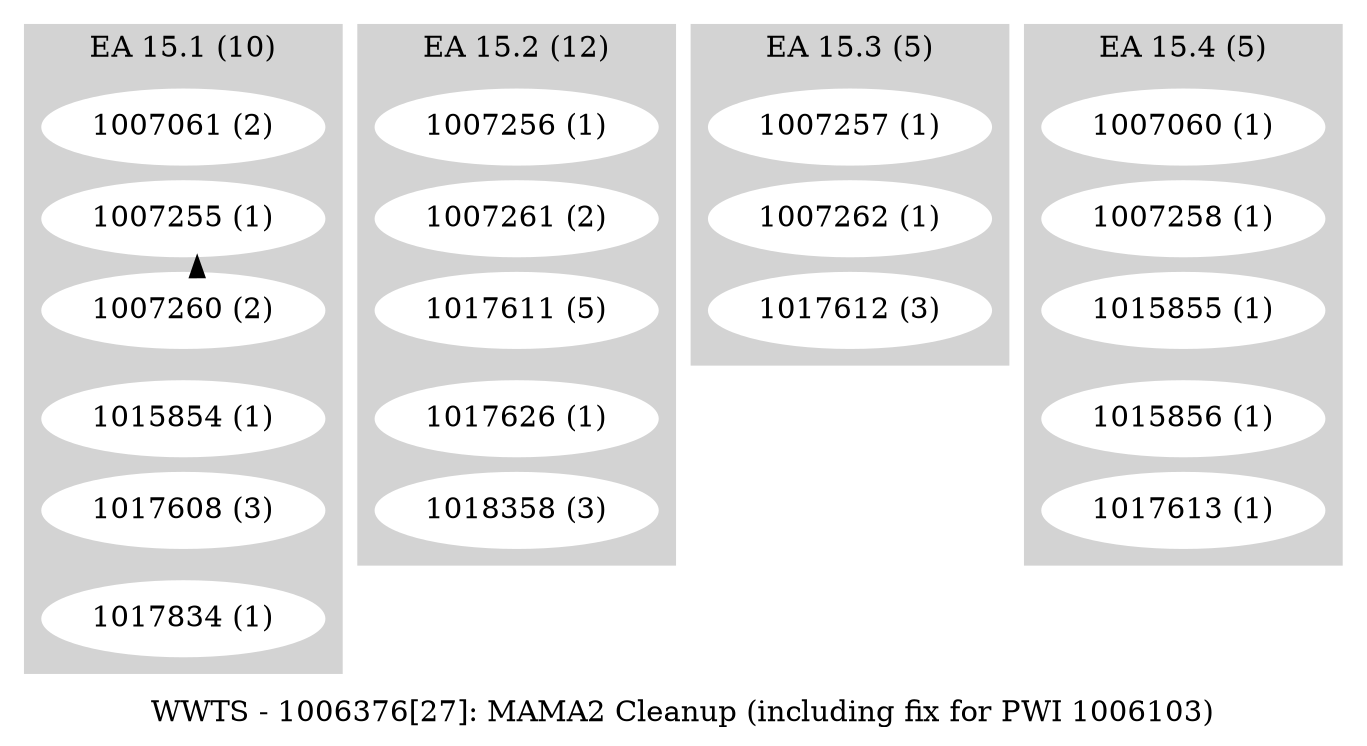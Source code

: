 digraph G {
    label = "WWTS - 1006376[27]: MAMA2 Cleanup (including fix for PWI 1006103)";
    ranksep = .1
    subgraph cluster_1 {
        style=filled;
        color=lightgrey;
        node [style=filled,color=white];
        "1007061 (2)" ->       
        "1007255 (1)" ->       
        "1007260 (2)" ->       
        "1015854 (1)" ->       
        "1017608 (3)" ->       
        "1017834 (1)"
        [style=invis];
        label = "EA 15.1 (10)";
    }
    subgraph cluster_2 {
        style=filled;
        color=lightgrey;
        node [style=filled,color=white];
        "1007256 (1)" ->       
        "1007261 (2)" ->       
        "1017611 (5)" ->       
        "1017626 (1)" ->       
        "1018358 (3)"
        [style=invis];
        label = "EA 15.2 (12)";
    }
    subgraph cluster_3 {
        style=filled;
        color=lightgrey;
        node [style=filled,color=white];
        "1007257 (1)" ->       
        "1007262 (1)" ->       
        "1017612 (3)"
        [style=invis];
        label = "EA 15.3 (5)";
    }
    subgraph cluster_4 {
        style=filled;
        color=lightgrey;
        node [style=filled,color=white];
        "1007060 (1)" ->       
        "1007258 (1)" ->       
        "1015855 (1)" ->       
        "1015856 (1)" ->       
        "1017613 (1)"
        [style=invis];
        label = "EA 15.4 (5)";
    }
    "1007260 (2)" -> "1007255 (1)";
}
